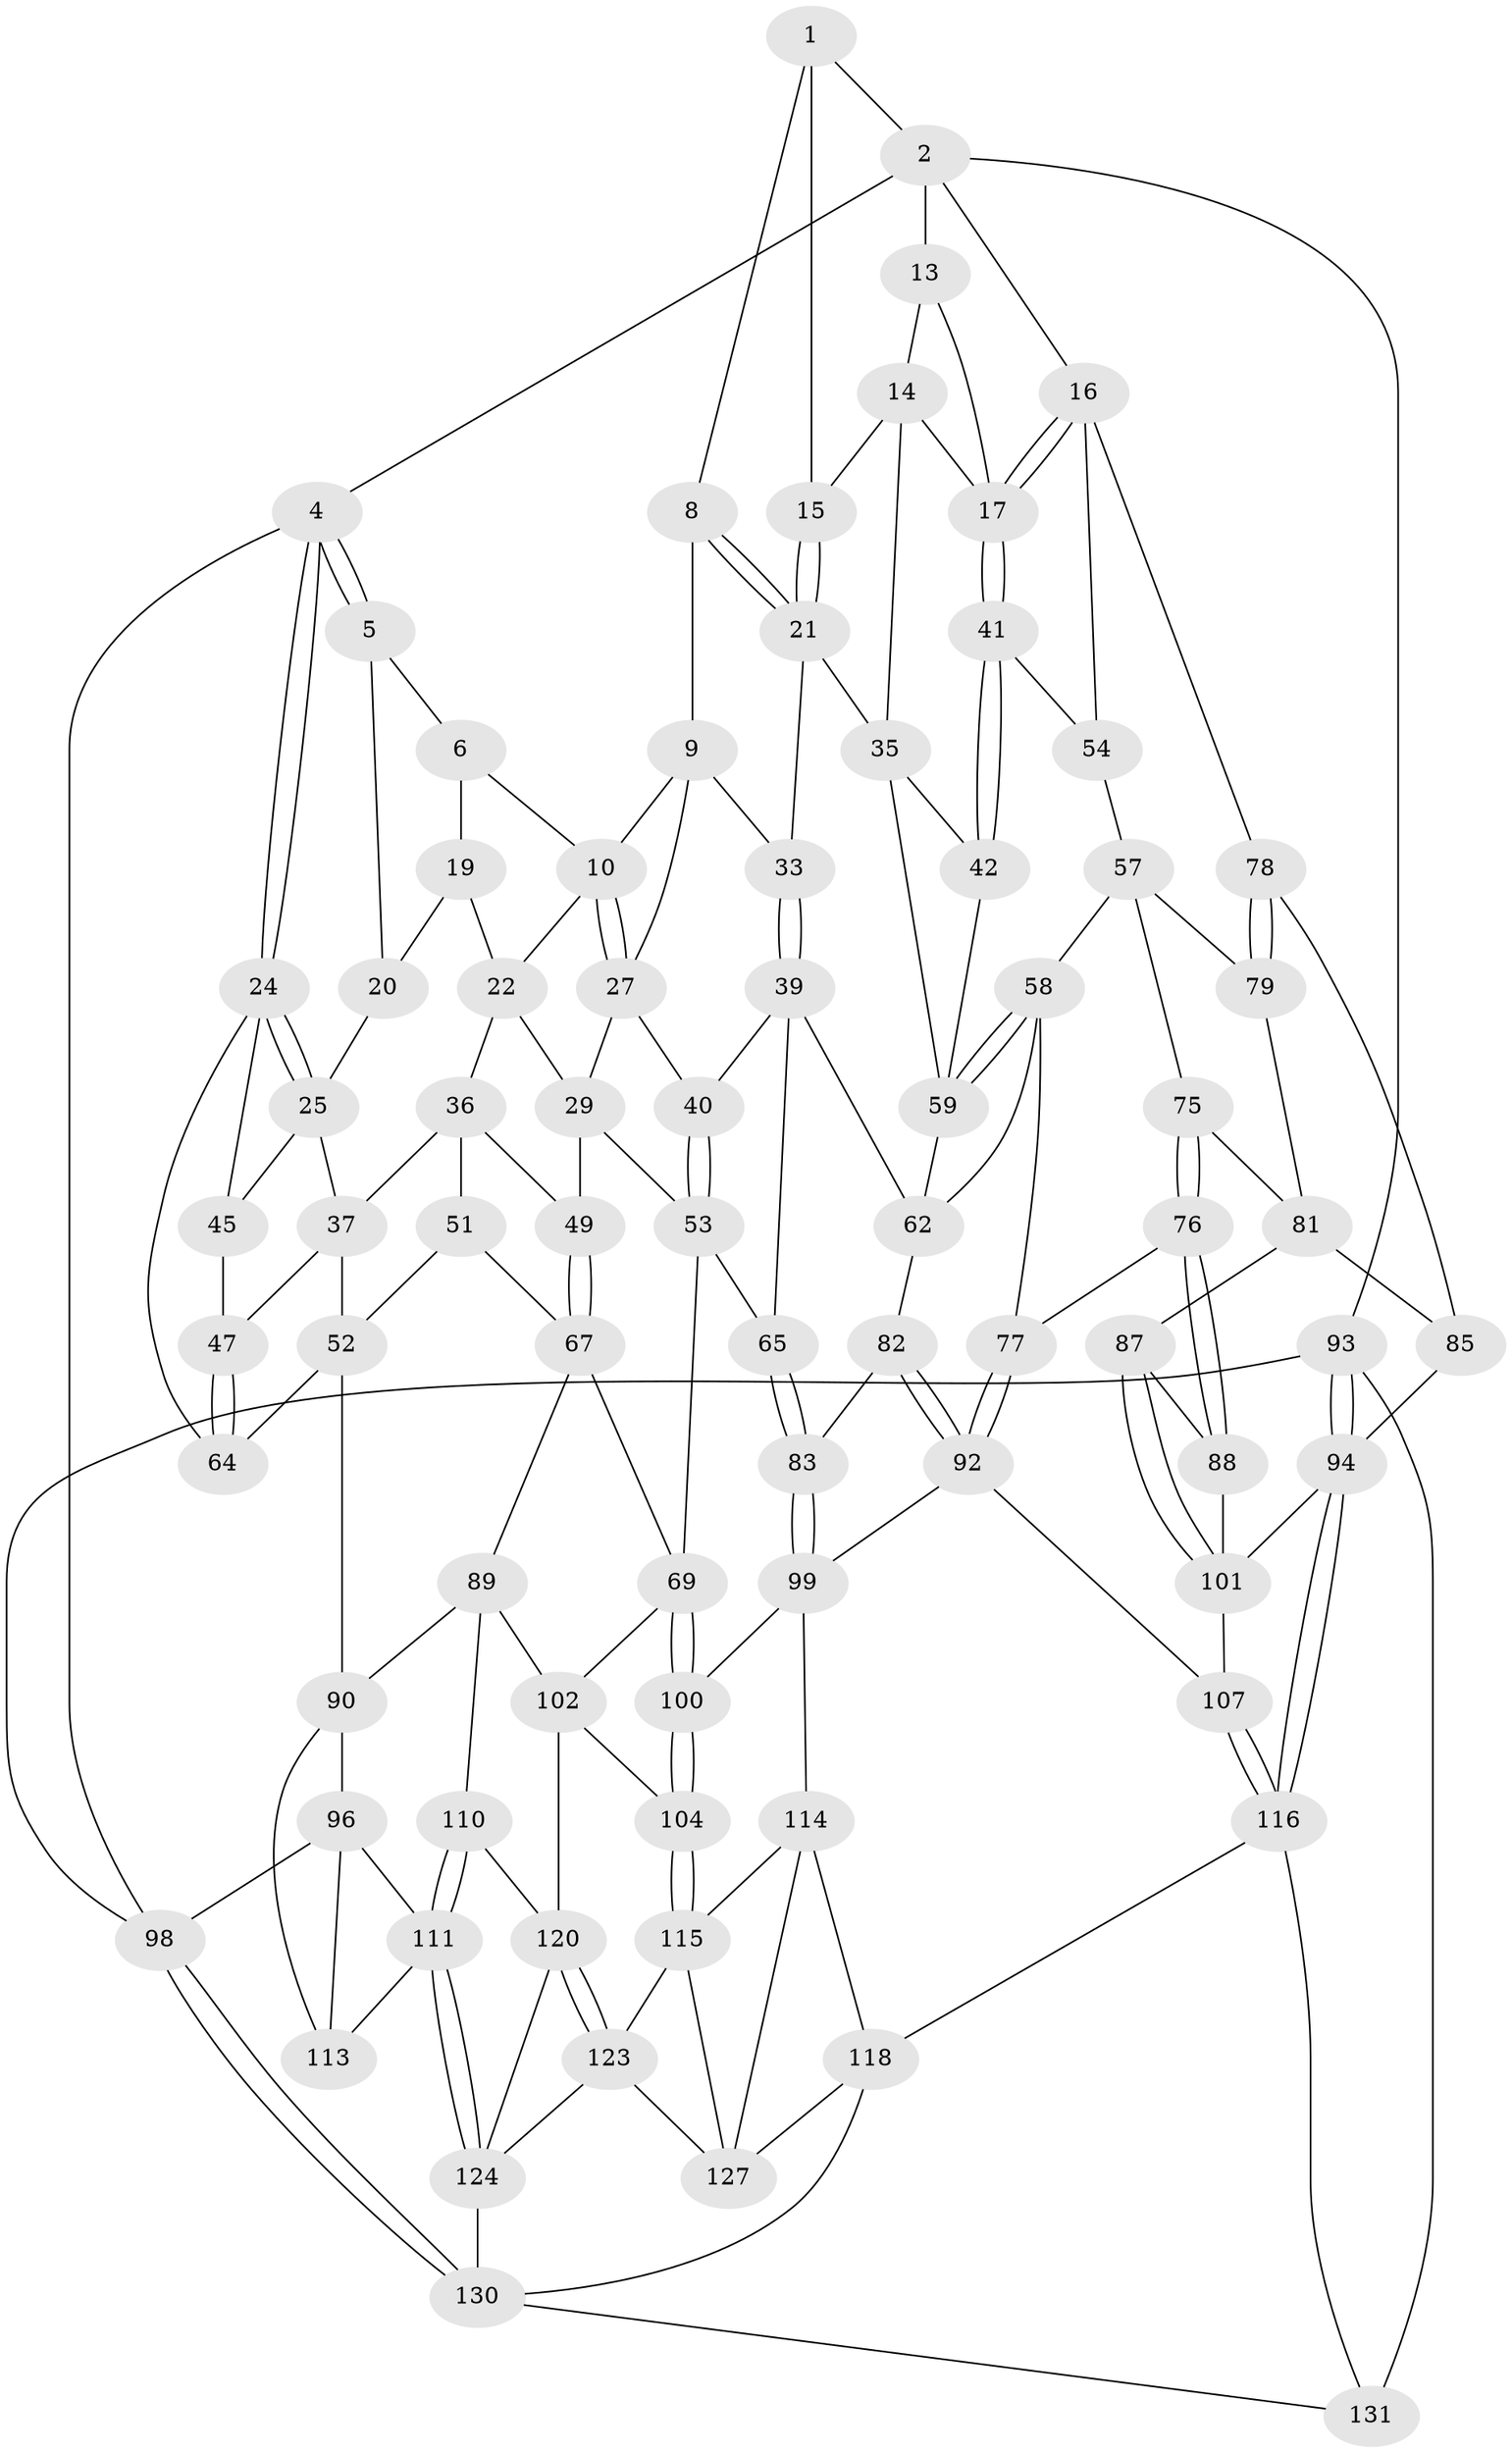 // original degree distribution, {3: 0.029850746268656716, 4: 0.20149253731343283, 6: 0.21641791044776118, 5: 0.5522388059701493}
// Generated by graph-tools (version 1.1) at 2025/11/02/27/25 16:11:56]
// undirected, 81 vertices, 177 edges
graph export_dot {
graph [start="1"]
  node [color=gray90,style=filled];
  1 [pos="+0.6490767874667633+0",super="+7"];
  2 [pos="+0.9043154930822533+0",super="+3"];
  4 [pos="+0+0"];
  5 [pos="+0.2813373052957806+0"];
  6 [pos="+0.4975448702873624+0",super="+12"];
  8 [pos="+0.5898581187107376+0.0756850589739208"];
  9 [pos="+0.5537844845411042+0.07353823737760927",super="+31"];
  10 [pos="+0.5359836571476193+0.06185196296637833",super="+11"];
  13 [pos="+0.8837298390494518+0"];
  14 [pos="+0.8385735847539897+0.055202346006424555",super="+34"];
  15 [pos="+0.6785819298510227+0.02452786081499569"];
  16 [pos="+1+0.21936117611140007",super="+61"];
  17 [pos="+1+0.20982271071407907",super="+18"];
  19 [pos="+0.40258056080979865+0.06609914763487132",super="+23"];
  20 [pos="+0.2617590752112324+0",super="+26"];
  21 [pos="+0.7116745206385848+0.1757668086189765",super="+32"];
  22 [pos="+0.42394428293006964+0.13850648656673534",super="+30"];
  24 [pos="+0+0",super="+44"];
  25 [pos="+0.2036755490870357+0.14029099281357538",super="+38"];
  27 [pos="+0.4908462538070032+0.19070539673592127",super="+28"];
  29 [pos="+0.4354134634937321+0.23064201394607137",super="+48"];
  33 [pos="+0.6651287953261489+0.2654287075909518"];
  35 [pos="+0.744156194551596+0.2245649083627075",super="+43"];
  36 [pos="+0.24587450765581711+0.20361194127616405",super="+50"];
  37 [pos="+0.20506872138476162+0.17621575637093184",super="+46"];
  39 [pos="+0.6425676586163622+0.2861072978178449",super="+63"];
  40 [pos="+0.5107986547711924+0.2714232024039775"];
  41 [pos="+0.9556262757187963+0.27845490692663805"];
  42 [pos="+0.830163165377269+0.2714837439121661",super="+55"];
  45 [pos="+0+0.1597967158248853"];
  47 [pos="+0.09279437343718136+0.3388033012214638"];
  49 [pos="+0.33627797831153183+0.36973784531271603"];
  51 [pos="+0.15748316498354648+0.4638266823522413"];
  52 [pos="+0.12845467899141194+0.40114958727708816",super="+71"];
  53 [pos="+0.45347868217133347+0.43777049967808623",super="+66"];
  54 [pos="+0.9170700903325077+0.33233438255621156",super="+56"];
  57 [pos="+0.8977511910344134+0.42973539932533933",super="+74"];
  58 [pos="+0.8589048120407519+0.41939920172388023",super="+72"];
  59 [pos="+0.8336196423775053+0.39465092403603347",super="+60"];
  62 [pos="+0.7597711084101499+0.43803127007082887",super="+73"];
  64 [pos="+0+0.3789839360698119"];
  65 [pos="+0.5941551663416795+0.4930043546439409"];
  67 [pos="+0.26761572231141495+0.5140002745132012",super="+68"];
  69 [pos="+0.3894856356958154+0.5327122449188836",super="+70"];
  75 [pos="+0.9037247128118457+0.5179511249030363"];
  76 [pos="+0.8730499537436593+0.5754527061200633"];
  77 [pos="+0.8226874672645013+0.5486737641382119"];
  78 [pos="+1+0.29109448764809925",super="+84"];
  79 [pos="+0.90980619784271+0.4332774691214128",super="+80"];
  81 [pos="+0.9658246438996976+0.5171009003848341",super="+86"];
  82 [pos="+0.6986861065860532+0.5444398403388427"];
  83 [pos="+0.6040865863310315+0.5185038478648061"];
  85 [pos="+1+0.5859936589880749"];
  87 [pos="+0.9475030121745607+0.5815120355051726"];
  88 [pos="+0.8795425642216416+0.5853589896462638"];
  89 [pos="+0.16632166021785533+0.5380667845905348",super="+103"];
  90 [pos="+0.15200044607815108+0.5418904973201077",super="+91"];
  92 [pos="+0.7512515192488817+0.6477419752436943",super="+108"];
  93 [pos="+1+1",super="+134"];
  94 [pos="+1+1",super="+95"];
  96 [pos="+0+0.6744577946482909",super="+97"];
  98 [pos="+0+1"];
  99 [pos="+0.577771308372456+0.6411132735252346",super="+109"];
  100 [pos="+0.4797048198073968+0.6477520115454545"];
  101 [pos="+1+0.863148009816972",super="+106"];
  102 [pos="+0.3497757016460758+0.7174046211547452",super="+105"];
  104 [pos="+0.399343213595178+0.7295376380987352"];
  107 [pos="+0.7613097564620954+0.7125746590184532"];
  110 [pos="+0.17199647048585426+0.7737813780714113"];
  111 [pos="+0.10276543247808241+0.8326779748830742",super="+112"];
  113 [pos="+0.06401067453748904+0.6810483320087634"];
  114 [pos="+0.5642003304073673+0.8068348922252576",super="+119"];
  115 [pos="+0.44234582799734656+0.7783326355764884",super="+122"];
  116 [pos="+0.7322239292546776+0.8480112732454368",super="+117"];
  118 [pos="+0.6160642812600059+0.852809734553328",super="+129"];
  120 [pos="+0.31616280582517425+0.8239467331859476",super="+121"];
  123 [pos="+0.38729336939734993+0.8992387447329626",super="+125"];
  124 [pos="+0.22135371074713772+0.9943521265933328",super="+126"];
  127 [pos="+0.5208263591864017+0.8697761425222136",super="+128"];
  130 [pos="+0.20742131731217012+1",super="+133"];
  131 [pos="+0.6909316880191129+0.8895155110597466",super="+132"];
  1 -- 2;
  1 -- 8;
  1 -- 15;
  2 -- 13;
  2 -- 16;
  2 -- 4;
  2 -- 93;
  4 -- 5;
  4 -- 5;
  4 -- 24;
  4 -- 24;
  4 -- 98;
  5 -- 6;
  5 -- 20;
  6 -- 19;
  6 -- 10;
  8 -- 9;
  8 -- 21;
  8 -- 21;
  9 -- 10;
  9 -- 27;
  9 -- 33;
  10 -- 27;
  10 -- 27;
  10 -- 22;
  13 -- 14;
  13 -- 17;
  14 -- 15;
  14 -- 17;
  14 -- 35;
  15 -- 21;
  15 -- 21;
  16 -- 17;
  16 -- 17;
  16 -- 78;
  16 -- 54;
  17 -- 41;
  17 -- 41;
  19 -- 20 [weight=2];
  19 -- 22;
  20 -- 25;
  21 -- 33;
  21 -- 35;
  22 -- 36;
  22 -- 29;
  24 -- 25;
  24 -- 25;
  24 -- 64;
  24 -- 45;
  25 -- 45;
  25 -- 37;
  27 -- 40;
  27 -- 29;
  29 -- 49;
  29 -- 53;
  33 -- 39;
  33 -- 39;
  35 -- 59;
  35 -- 42;
  36 -- 37;
  36 -- 49;
  36 -- 51;
  37 -- 52;
  37 -- 47;
  39 -- 40;
  39 -- 65;
  39 -- 62;
  40 -- 53;
  40 -- 53;
  41 -- 42;
  41 -- 42;
  41 -- 54;
  42 -- 59;
  45 -- 47;
  47 -- 64;
  47 -- 64;
  49 -- 67;
  49 -- 67;
  51 -- 52;
  51 -- 67;
  52 -- 64;
  52 -- 90;
  53 -- 65;
  53 -- 69;
  54 -- 57;
  57 -- 58;
  57 -- 75;
  57 -- 79;
  58 -- 59;
  58 -- 59;
  58 -- 77;
  58 -- 62;
  59 -- 62;
  62 -- 82;
  65 -- 83;
  65 -- 83;
  67 -- 89;
  67 -- 69;
  69 -- 100;
  69 -- 100;
  69 -- 102;
  75 -- 76;
  75 -- 76;
  75 -- 81;
  76 -- 77;
  76 -- 88;
  76 -- 88;
  77 -- 92;
  77 -- 92;
  78 -- 79 [weight=2];
  78 -- 79;
  78 -- 85;
  79 -- 81;
  81 -- 85;
  81 -- 87;
  82 -- 83;
  82 -- 92;
  82 -- 92;
  83 -- 99;
  83 -- 99;
  85 -- 94;
  87 -- 88;
  87 -- 101;
  87 -- 101;
  88 -- 101;
  89 -- 90;
  89 -- 110;
  89 -- 102;
  90 -- 113;
  90 -- 96;
  92 -- 99;
  92 -- 107;
  93 -- 94;
  93 -- 94;
  93 -- 98;
  93 -- 131 [weight=2];
  94 -- 116;
  94 -- 116;
  94 -- 101;
  96 -- 113;
  96 -- 98;
  96 -- 111;
  98 -- 130;
  98 -- 130;
  99 -- 100;
  99 -- 114;
  100 -- 104;
  100 -- 104;
  101 -- 107;
  102 -- 104;
  102 -- 120;
  104 -- 115;
  104 -- 115;
  107 -- 116;
  107 -- 116;
  110 -- 111;
  110 -- 111;
  110 -- 120;
  111 -- 124;
  111 -- 124;
  111 -- 113;
  114 -- 115;
  114 -- 118;
  114 -- 127;
  115 -- 123;
  115 -- 127;
  116 -- 131;
  116 -- 118;
  118 -- 130;
  118 -- 127;
  120 -- 123;
  120 -- 123;
  120 -- 124;
  123 -- 124;
  123 -- 127;
  124 -- 130;
  130 -- 131;
}
